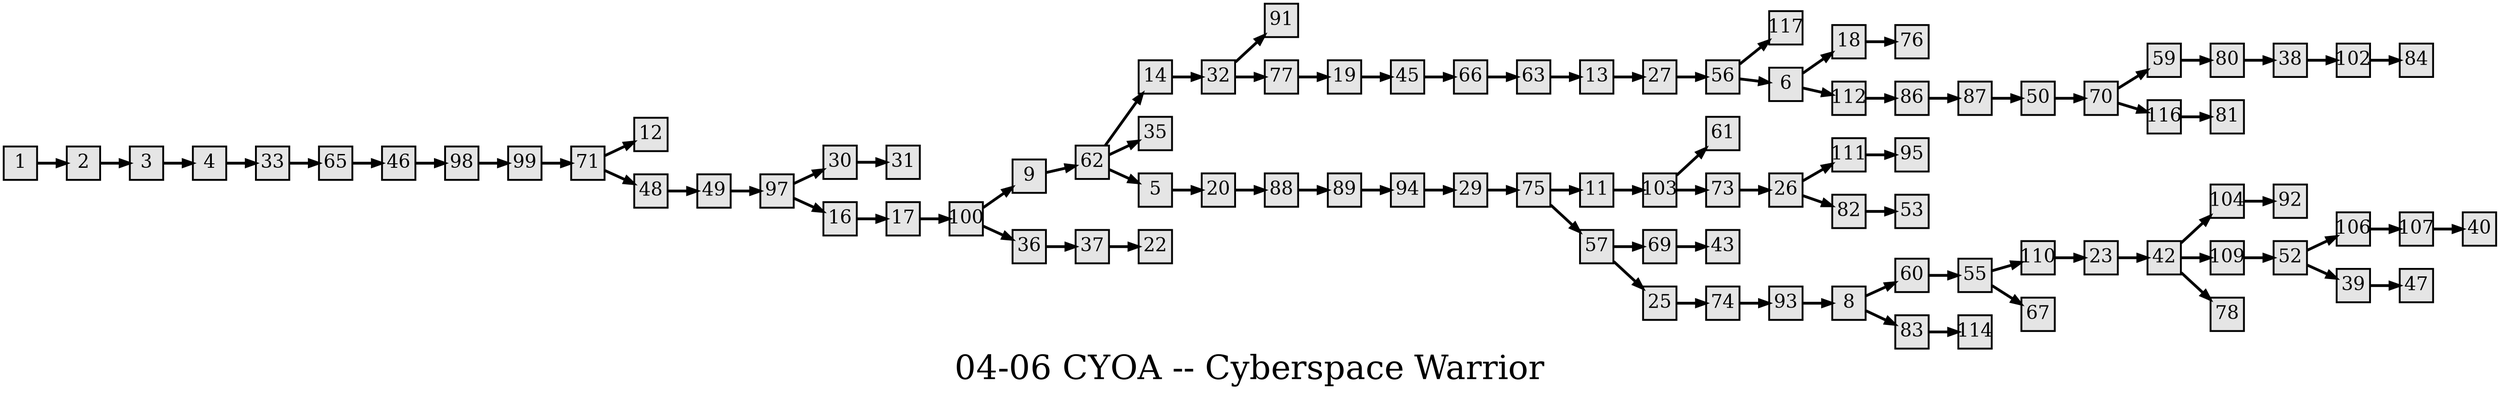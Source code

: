 digraph g{
  graph [ label="04-06 CYOA -- Cyberspace Warrior" rankdir=LR, ordering=out, fontsize=36, nodesep="0.35", ranksep="0.45"];
  node  [shape=rect, penwidth=2, fontsize=20, style=filled, fillcolor=grey90, margin="0,0", labelfloat=true, regular=true, fixedsize=true];
  edge  [labelfloat=true, penwidth=3, fontsize=12];

  1 -> 2;
  2 -> 3;
  3 -> 4;
  4 -> 33;
  5 -> 20;
  6 -> 18;
  6 -> 112;
  8 -> 60;
  8 -> 83;
  9 -> 62;
  11 -> 103;
  13 -> 27;
  14 -> 32;
  16 -> 17;
  17 -> 100;
  18 -> 76;
  19 -> 45;
  20 -> 88;
  23 -> 42;
  25 -> 74;
  26 -> 111;
  26 -> 82;
  27 -> 56;
  29 -> 75;
  30 -> 31;
  32 -> 91;
  32 -> 77;
  33 -> 65;
  36 -> 37;
  37 -> 22;
  38 -> 102;
  39 -> 47;
  42 -> 104;
  42 -> 109;
  42 -> 78;
  45 -> 66;
  46 -> 98;
  48 -> 49;
  49 -> 97;
  50 -> 70;
  52 -> 106;
  52 -> 39;
  55 -> 110;
  55 -> 67;
  56 -> 117;
  56 -> 6;
  57 -> 69;
  57 -> 25;
  59 -> 80;
  60 -> 55;
  62 -> 14;
  62 -> 35;
  62 -> 5;
  63 -> 13;
  65 -> 46;
  66 -> 63;
  69 -> 43;
  70 -> 59;
  70 -> 116;
  71 -> 12;
  71 -> 48;
  73 -> 26;
  74 -> 93;
  75 -> 11;
  75 -> 57;
  77 -> 19;
  80 -> 38;
  82 -> 53;
  83 -> 114;
  86 -> 87;
  87 -> 50;
  88 -> 89;
  89 -> 94;
  93 -> 8;
  94 -> 29;
  97 -> 30;
  97 -> 16;
  98 -> 99;
  99 -> 71;
  100 -> 9;
  100 -> 36;
  102 -> 84;
  103 -> 61;
  103 -> 73;
  104 -> 92;
  106 -> 107;
  107 -> 40;
  109 -> 52;
  110 -> 23;
  111 -> 95;
  112 -> 86;
  116 -> 81;
}

